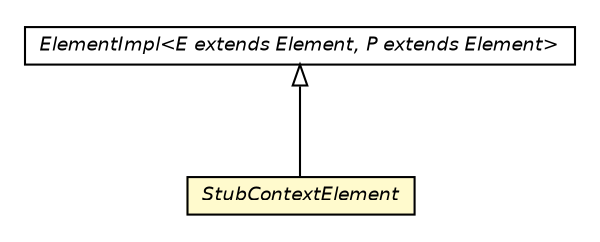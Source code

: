 #!/usr/local/bin/dot
#
# Class diagram 
# Generated by UMLGraph version 5.2 (http://www.umlgraph.org/)
#

digraph G {
	edge [fontname="Helvetica",fontsize=10,labelfontname="Helvetica",labelfontsize=10];
	node [fontname="Helvetica",fontsize=10,shape=plaintext];
	nodesep=0.25;
	ranksep=0.5;
	// chameleon.core.element.ElementImpl<E extends chameleon.core.element.Element, P extends chameleon.core.element.Element>
	c10370 [label=<<table title="chameleon.core.element.ElementImpl" border="0" cellborder="1" cellspacing="0" cellpadding="2" port="p" href="../element/ElementImpl.html">
		<tr><td><table border="0" cellspacing="0" cellpadding="1">
<tr><td align="center" balign="center"><font face="Helvetica-Oblique"> ElementImpl&lt;E extends Element, P extends Element&gt; </font></td></tr>
		</table></td></tr>
		</table>>, fontname="Helvetica", fontcolor="black", fontsize=9.0];
	// chameleon.core.lookup.StubContextElement
	c10394 [label=<<table title="chameleon.core.lookup.StubContextElement" border="0" cellborder="1" cellspacing="0" cellpadding="2" port="p" bgcolor="lemonChiffon" href="./StubContextElement.html">
		<tr><td><table border="0" cellspacing="0" cellpadding="1">
<tr><td align="center" balign="center"><font face="Helvetica-Oblique"> StubContextElement </font></td></tr>
		</table></td></tr>
		</table>>, fontname="Helvetica", fontcolor="black", fontsize=9.0];
	//chameleon.core.lookup.StubContextElement extends chameleon.core.element.ElementImpl
	c10370:p -> c10394:p [dir=back,arrowtail=empty];
}

